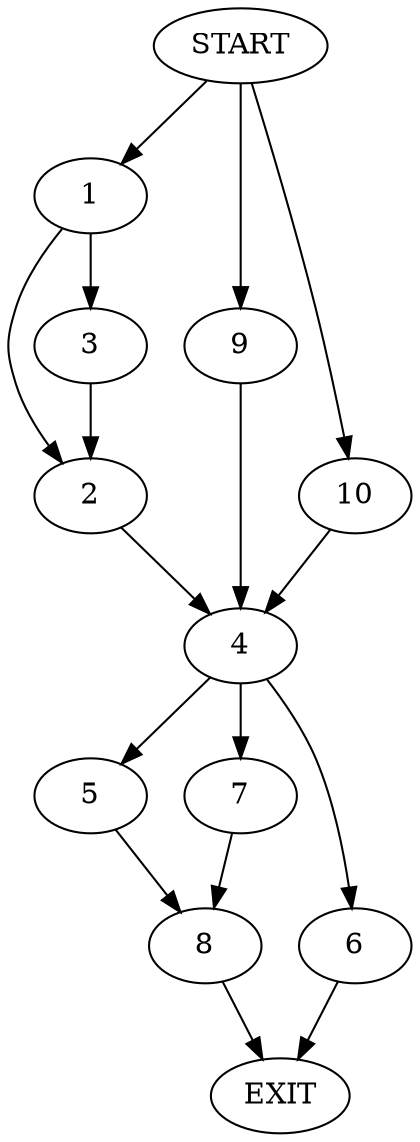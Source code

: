 digraph {
0 [label="START"]
11 [label="EXIT"]
0 -> 1
1 -> 2
1 -> 3
3 -> 2
2 -> 4
4 -> 5
4 -> 6
4 -> 7
5 -> 8
8 -> 11
0 -> 9
9 -> 4
7 -> 8
0 -> 10
10 -> 4
6 -> 11
}
